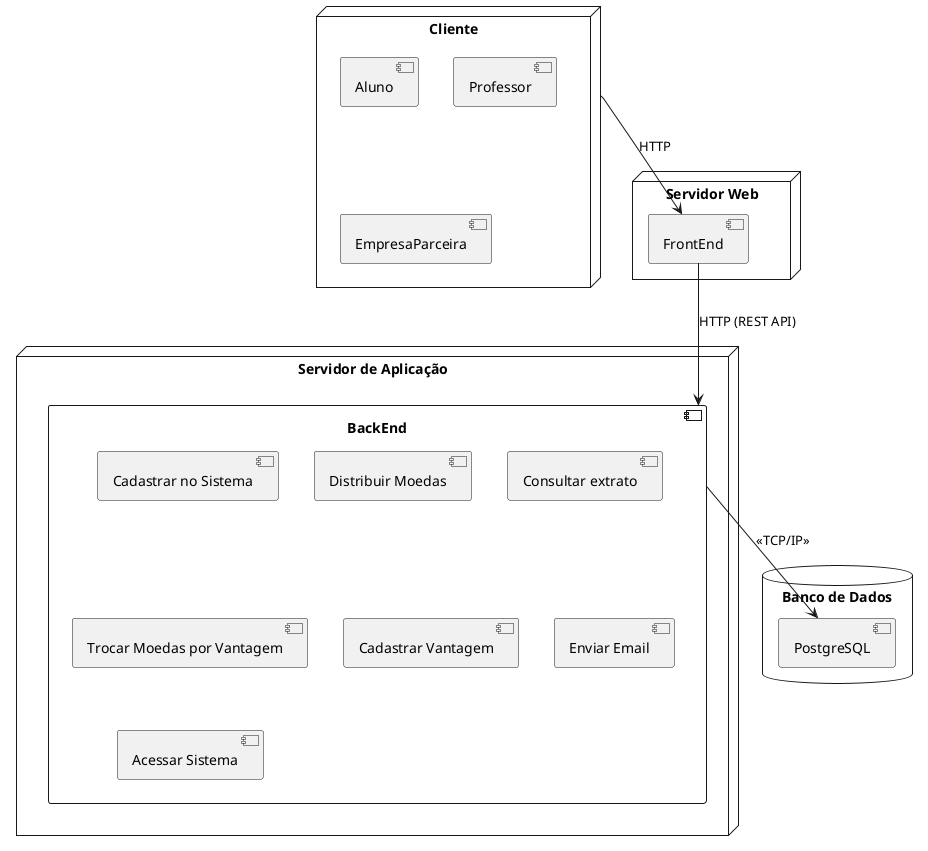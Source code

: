 @startuml
node "Servidor Web" {
    [FrontEnd]
}

node "Servidor de Aplicação" {
    component [BackEnd] {
        [Cadastrar no Sistema]
        [Distribuir Moedas]
        [Consultar extrato]
        [Trocar Moedas por Vantagem]
        [Cadastrar Vantagem]
        [Enviar Email]
        [Acessar Sistema]
    }
}

database "Banco de Dados" {
    [PostgreSQL]
}

node "Cliente" {
    [Aluno]
    [Professor]
    [EmpresaParceira]
}

[Cliente] --> [FrontEnd] : HTTP
[FrontEnd] --> [BackEnd] : HTTP (REST API)
[BackEnd] --> [PostgreSQL] : <<TCP/IP>>

@enduml
